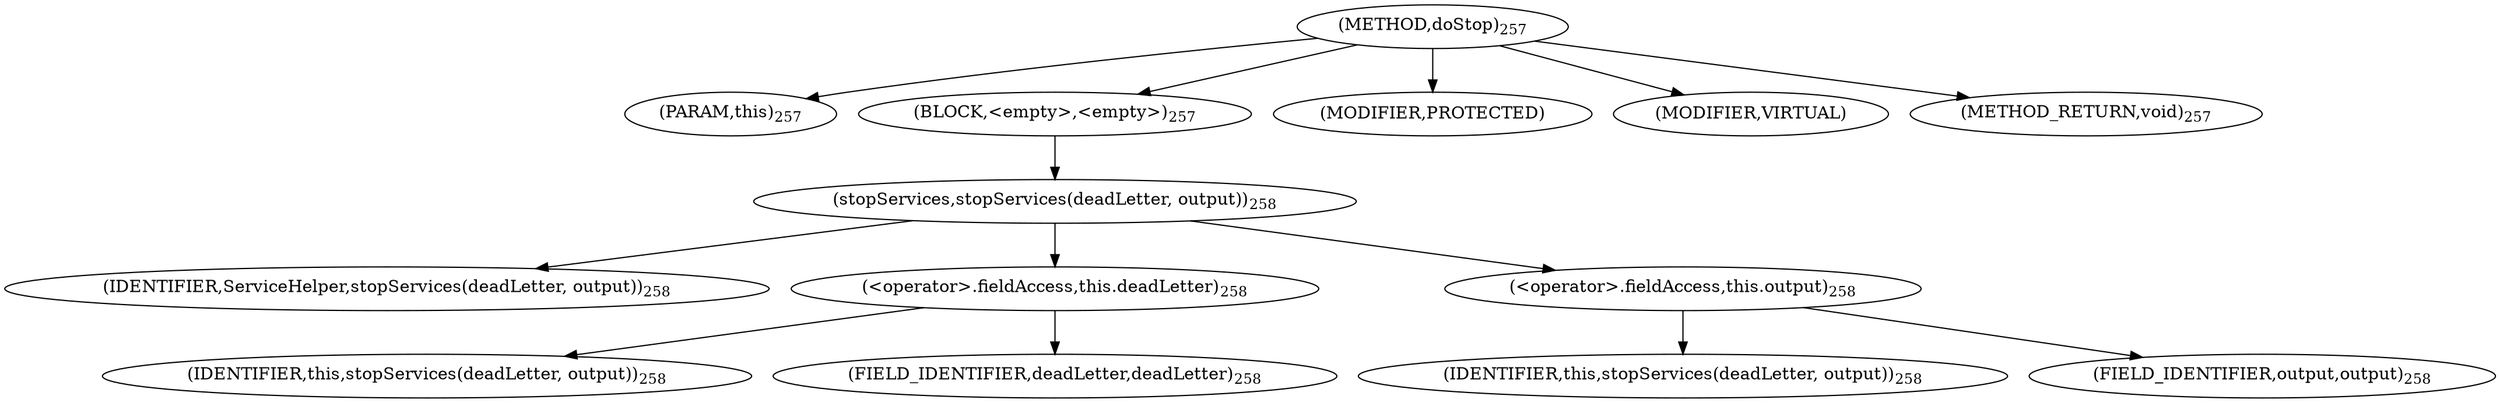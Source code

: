 digraph "doStop" {  
"653" [label = <(METHOD,doStop)<SUB>257</SUB>> ]
"654" [label = <(PARAM,this)<SUB>257</SUB>> ]
"655" [label = <(BLOCK,&lt;empty&gt;,&lt;empty&gt;)<SUB>257</SUB>> ]
"656" [label = <(stopServices,stopServices(deadLetter, output))<SUB>258</SUB>> ]
"657" [label = <(IDENTIFIER,ServiceHelper,stopServices(deadLetter, output))<SUB>258</SUB>> ]
"658" [label = <(&lt;operator&gt;.fieldAccess,this.deadLetter)<SUB>258</SUB>> ]
"659" [label = <(IDENTIFIER,this,stopServices(deadLetter, output))<SUB>258</SUB>> ]
"660" [label = <(FIELD_IDENTIFIER,deadLetter,deadLetter)<SUB>258</SUB>> ]
"661" [label = <(&lt;operator&gt;.fieldAccess,this.output)<SUB>258</SUB>> ]
"662" [label = <(IDENTIFIER,this,stopServices(deadLetter, output))<SUB>258</SUB>> ]
"663" [label = <(FIELD_IDENTIFIER,output,output)<SUB>258</SUB>> ]
"664" [label = <(MODIFIER,PROTECTED)> ]
"665" [label = <(MODIFIER,VIRTUAL)> ]
"666" [label = <(METHOD_RETURN,void)<SUB>257</SUB>> ]
  "653" -> "654" 
  "653" -> "655" 
  "653" -> "664" 
  "653" -> "665" 
  "653" -> "666" 
  "655" -> "656" 
  "656" -> "657" 
  "656" -> "658" 
  "656" -> "661" 
  "658" -> "659" 
  "658" -> "660" 
  "661" -> "662" 
  "661" -> "663" 
}
